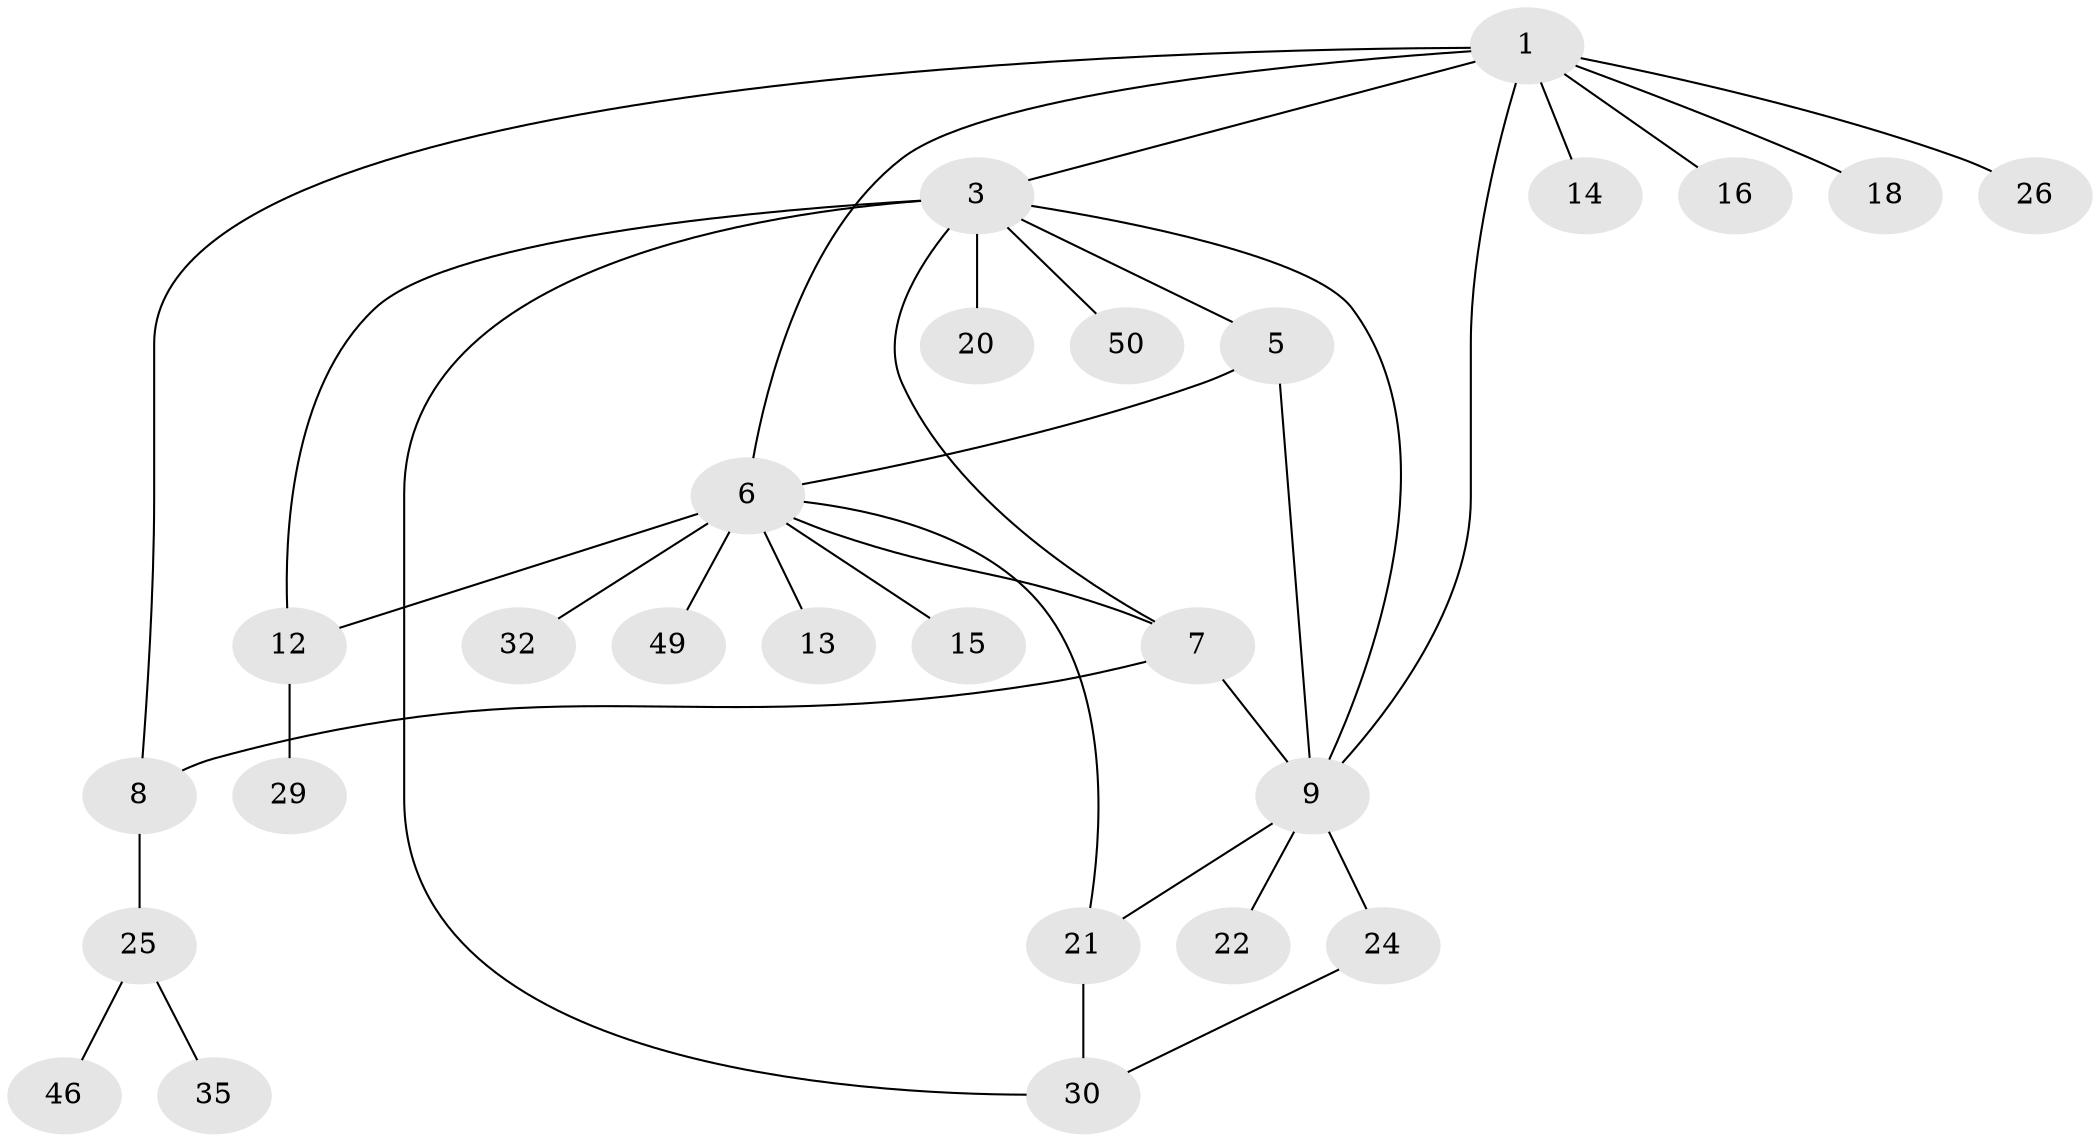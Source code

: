 // original degree distribution, {6: 0.019230769230769232, 5: 0.038461538461538464, 7: 0.057692307692307696, 8: 0.019230769230769232, 3: 0.17307692307692307, 10: 0.019230769230769232, 2: 0.1346153846153846, 1: 0.5384615384615384}
// Generated by graph-tools (version 1.1) at 2025/15/03/09/25 04:15:55]
// undirected, 26 vertices, 35 edges
graph export_dot {
graph [start="1"]
  node [color=gray90,style=filled];
  1 [super="+2+23"];
  3 [super="+4"];
  5;
  6 [super="+28"];
  7 [super="+10"];
  8;
  9;
  12 [super="+52+48+37+17"];
  13;
  14 [super="+27"];
  15;
  16 [super="+36+19"];
  18;
  20;
  21;
  22;
  24 [super="+38"];
  25;
  26 [super="+31"];
  29;
  30 [super="+34"];
  32;
  35 [super="+39+44"];
  46 [super="+51"];
  49;
  50;
  1 -- 6;
  1 -- 9;
  1 -- 14;
  1 -- 26;
  1 -- 16;
  1 -- 18;
  1 -- 3;
  1 -- 8;
  3 -- 5;
  3 -- 7 [weight=2];
  3 -- 20;
  3 -- 30;
  3 -- 50;
  3 -- 9;
  3 -- 12;
  5 -- 6;
  5 -- 9;
  6 -- 7;
  6 -- 12;
  6 -- 13;
  6 -- 15;
  6 -- 21;
  6 -- 32;
  6 -- 49;
  7 -- 8;
  7 -- 9;
  8 -- 25;
  9 -- 21;
  9 -- 22;
  9 -- 24;
  12 -- 29;
  21 -- 30;
  24 -- 30;
  25 -- 35;
  25 -- 46;
}
